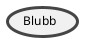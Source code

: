 @startuml test2
skinparam style strictuml
skinparam monochrome true
skinparam shadowing false
skinparam classAttributeIconSize 0
skinparam DefaultFontName arial
skinparam DefaultFontSize 12
skinparam ClassFontStyle bold
hide empty fields
hide circle
skinparam usecase {
	BorderColor DarkSlateGray
    BorderThickness 3
}

(Blubb)

@enduml
